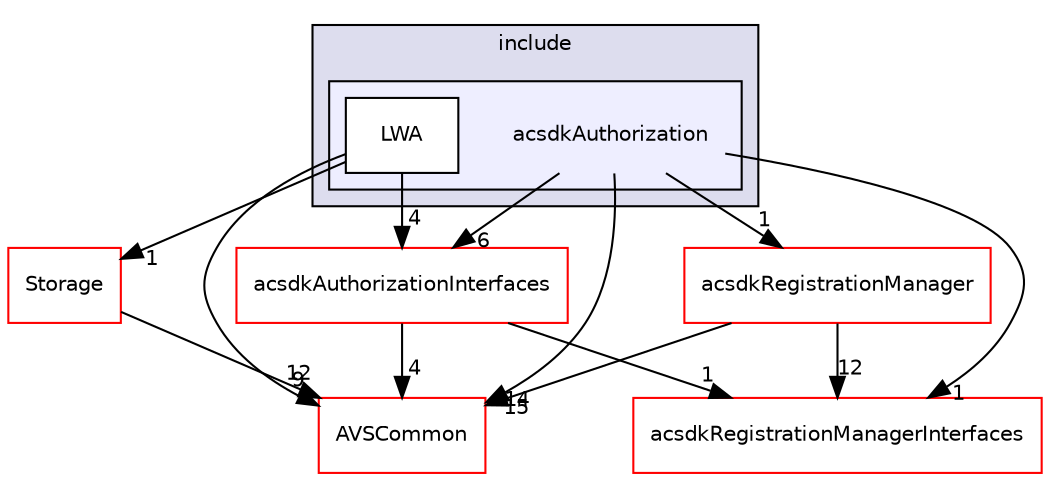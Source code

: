 digraph "/workplace/avs-device-sdk/core/Authorization/acsdkAuthorization/include/acsdkAuthorization" {
  compound=true
  node [ fontsize="10", fontname="Helvetica"];
  edge [ labelfontsize="10", labelfontname="Helvetica"];
  subgraph clusterdir_d6fb074bf6e6d2b2c934ba7c4ac2d610 {
    graph [ bgcolor="#ddddee", pencolor="black", label="include" fontname="Helvetica", fontsize="10", URL="dir_d6fb074bf6e6d2b2c934ba7c4ac2d610.html"]
  subgraph clusterdir_871983f4e7ae216661189a2f68dbddfd {
    graph [ bgcolor="#eeeeff", pencolor="black", label="" URL="dir_871983f4e7ae216661189a2f68dbddfd.html"];
    dir_871983f4e7ae216661189a2f68dbddfd [shape=plaintext label="acsdkAuthorization"];
    dir_7bf1686f161da814b26238ace02024d3 [shape=box label="LWA" color="black" fillcolor="white" style="filled" URL="dir_7bf1686f161da814b26238ace02024d3.html"];
  }
  }
  dir_0e266d38695ca9476ecc895db9e29676 [shape=box label="acsdkRegistrationManager" fillcolor="white" style="filled" color="red" URL="dir_0e266d38695ca9476ecc895db9e29676.html"];
  dir_d29c5f5a2915d6c5388c9daae4f109c7 [shape=box label="Storage" fillcolor="white" style="filled" color="red" URL="dir_d29c5f5a2915d6c5388c9daae4f109c7.html"];
  dir_13e65effb2bde530b17b3d5eefcd0266 [shape=box label="AVSCommon" fillcolor="white" style="filled" color="red" URL="dir_13e65effb2bde530b17b3d5eefcd0266.html"];
  dir_ebd8ea06bd6775daf5a25f413a4a4aa2 [shape=box label="acsdkRegistrationManagerInterfaces" fillcolor="white" style="filled" color="red" URL="dir_ebd8ea06bd6775daf5a25f413a4a4aa2.html"];
  dir_32ae0c4bcc468b279bfc4fd15a7e63dc [shape=box label="acsdkAuthorizationInterfaces" fillcolor="white" style="filled" color="red" URL="dir_32ae0c4bcc468b279bfc4fd15a7e63dc.html"];
  dir_0e266d38695ca9476ecc895db9e29676->dir_13e65effb2bde530b17b3d5eefcd0266 [headlabel="15", labeldistance=1.5 headhref="dir_000477_000017.html"];
  dir_0e266d38695ca9476ecc895db9e29676->dir_ebd8ea06bd6775daf5a25f413a4a4aa2 [headlabel="12", labeldistance=1.5 headhref="dir_000477_000484.html"];
  dir_871983f4e7ae216661189a2f68dbddfd->dir_0e266d38695ca9476ecc895db9e29676 [headlabel="1", labeldistance=1.5 headhref="dir_000501_000477.html"];
  dir_871983f4e7ae216661189a2f68dbddfd->dir_13e65effb2bde530b17b3d5eefcd0266 [headlabel="14", labeldistance=1.5 headhref="dir_000501_000017.html"];
  dir_871983f4e7ae216661189a2f68dbddfd->dir_ebd8ea06bd6775daf5a25f413a4a4aa2 [headlabel="1", labeldistance=1.5 headhref="dir_000501_000484.html"];
  dir_871983f4e7ae216661189a2f68dbddfd->dir_32ae0c4bcc468b279bfc4fd15a7e63dc [headlabel="6", labeldistance=1.5 headhref="dir_000501_000505.html"];
  dir_7bf1686f161da814b26238ace02024d3->dir_d29c5f5a2915d6c5388c9daae4f109c7 [headlabel="1", labeldistance=1.5 headhref="dir_000502_000643.html"];
  dir_7bf1686f161da814b26238ace02024d3->dir_13e65effb2bde530b17b3d5eefcd0266 [headlabel="9", labeldistance=1.5 headhref="dir_000502_000017.html"];
  dir_7bf1686f161da814b26238ace02024d3->dir_32ae0c4bcc468b279bfc4fd15a7e63dc [headlabel="4", labeldistance=1.5 headhref="dir_000502_000505.html"];
  dir_d29c5f5a2915d6c5388c9daae4f109c7->dir_13e65effb2bde530b17b3d5eefcd0266 [headlabel="12", labeldistance=1.5 headhref="dir_000643_000017.html"];
  dir_32ae0c4bcc468b279bfc4fd15a7e63dc->dir_13e65effb2bde530b17b3d5eefcd0266 [headlabel="4", labeldistance=1.5 headhref="dir_000505_000017.html"];
  dir_32ae0c4bcc468b279bfc4fd15a7e63dc->dir_ebd8ea06bd6775daf5a25f413a4a4aa2 [headlabel="1", labeldistance=1.5 headhref="dir_000505_000484.html"];
}
